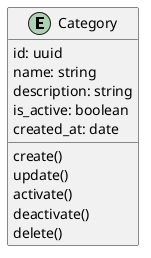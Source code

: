 @startuml

entity Category

Category : id: uuid
Category : name: string
Category : description: string
Category : is_active: boolean
Category : created_at: date

Category : create()
Category : update()
Category : activate()
Category : deactivate()
Category : delete()

@enduml